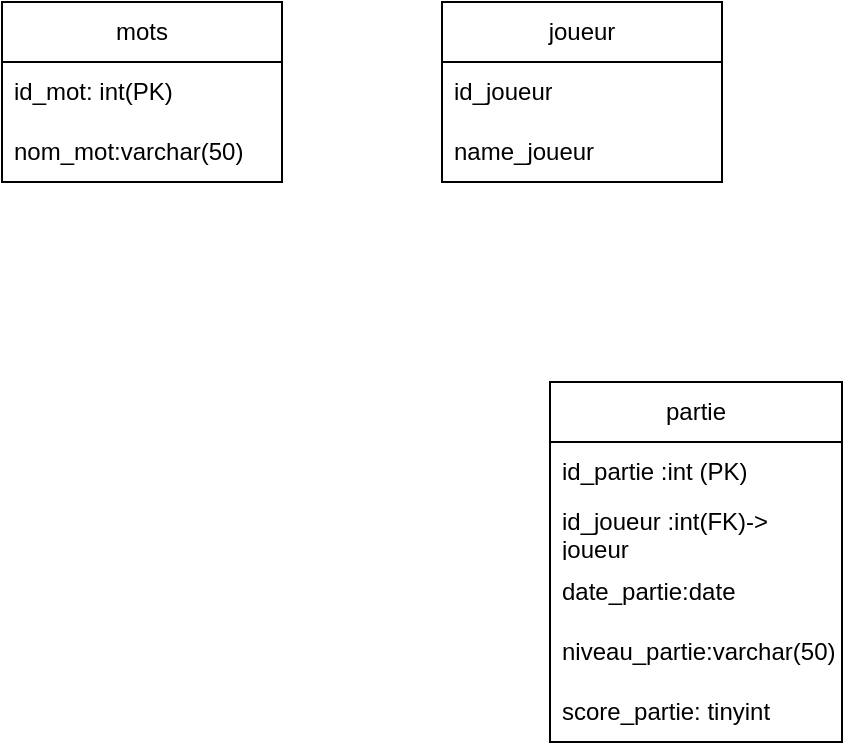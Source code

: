 <mxfile version="22.1.18" type="device">
  <diagram name="Page-1" id="S13N2q2G5aZiJt7UVOKo">
    <mxGraphModel dx="1002" dy="569" grid="1" gridSize="10" guides="1" tooltips="1" connect="1" arrows="1" fold="1" page="1" pageScale="1" pageWidth="827" pageHeight="1169" math="0" shadow="0">
      <root>
        <mxCell id="0" />
        <mxCell id="1" parent="0" />
        <mxCell id="wADLjzlsbj0_c-3QMHcp-1" value="mots" style="swimlane;fontStyle=0;childLayout=stackLayout;horizontal=1;startSize=30;horizontalStack=0;resizeParent=1;resizeParentMax=0;resizeLast=0;collapsible=1;marginBottom=0;whiteSpace=wrap;html=1;" vertex="1" parent="1">
          <mxGeometry x="70" y="50" width="140" height="90" as="geometry" />
        </mxCell>
        <mxCell id="wADLjzlsbj0_c-3QMHcp-2" value="id_mot: int(PK)" style="text;strokeColor=none;fillColor=none;align=left;verticalAlign=middle;spacingLeft=4;spacingRight=4;overflow=hidden;points=[[0,0.5],[1,0.5]];portConstraint=eastwest;rotatable=0;whiteSpace=wrap;html=1;" vertex="1" parent="wADLjzlsbj0_c-3QMHcp-1">
          <mxGeometry y="30" width="140" height="30" as="geometry" />
        </mxCell>
        <mxCell id="wADLjzlsbj0_c-3QMHcp-4" value="nom_mot:varchar(50)" style="text;strokeColor=none;fillColor=none;align=left;verticalAlign=middle;spacingLeft=4;spacingRight=4;overflow=hidden;points=[[0,0.5],[1,0.5]];portConstraint=eastwest;rotatable=0;whiteSpace=wrap;html=1;" vertex="1" parent="wADLjzlsbj0_c-3QMHcp-1">
          <mxGeometry y="60" width="140" height="30" as="geometry" />
        </mxCell>
        <mxCell id="wADLjzlsbj0_c-3QMHcp-5" value="partie" style="swimlane;fontStyle=0;childLayout=stackLayout;horizontal=1;startSize=30;horizontalStack=0;resizeParent=1;resizeParentMax=0;resizeLast=0;collapsible=1;marginBottom=0;whiteSpace=wrap;html=1;" vertex="1" parent="1">
          <mxGeometry x="344" y="240" width="146" height="180" as="geometry" />
        </mxCell>
        <mxCell id="wADLjzlsbj0_c-3QMHcp-6" value="id_partie :int (PK)" style="text;strokeColor=none;fillColor=none;align=left;verticalAlign=middle;spacingLeft=4;spacingRight=4;overflow=hidden;points=[[0,0.5],[1,0.5]];portConstraint=eastwest;rotatable=0;whiteSpace=wrap;html=1;" vertex="1" parent="wADLjzlsbj0_c-3QMHcp-5">
          <mxGeometry y="30" width="146" height="30" as="geometry" />
        </mxCell>
        <mxCell id="wADLjzlsbj0_c-3QMHcp-7" value="id_joueur :int(FK)-&amp;gt; joueur" style="text;strokeColor=none;fillColor=none;align=left;verticalAlign=middle;spacingLeft=4;spacingRight=4;overflow=hidden;points=[[0,0.5],[1,0.5]];portConstraint=eastwest;rotatable=0;whiteSpace=wrap;html=1;" vertex="1" parent="wADLjzlsbj0_c-3QMHcp-5">
          <mxGeometry y="60" width="146" height="30" as="geometry" />
        </mxCell>
        <mxCell id="wADLjzlsbj0_c-3QMHcp-8" value="date_partie:date" style="text;strokeColor=none;fillColor=none;align=left;verticalAlign=middle;spacingLeft=4;spacingRight=4;overflow=hidden;points=[[0,0.5],[1,0.5]];portConstraint=eastwest;rotatable=0;whiteSpace=wrap;html=1;" vertex="1" parent="wADLjzlsbj0_c-3QMHcp-5">
          <mxGeometry y="90" width="146" height="30" as="geometry" />
        </mxCell>
        <mxCell id="wADLjzlsbj0_c-3QMHcp-21" value="niveau_partie:varchar(50)" style="text;strokeColor=none;fillColor=none;align=left;verticalAlign=middle;spacingLeft=4;spacingRight=4;overflow=hidden;points=[[0,0.5],[1,0.5]];portConstraint=eastwest;rotatable=0;whiteSpace=wrap;html=1;" vertex="1" parent="wADLjzlsbj0_c-3QMHcp-5">
          <mxGeometry y="120" width="146" height="30" as="geometry" />
        </mxCell>
        <mxCell id="wADLjzlsbj0_c-3QMHcp-23" value="score_partie: tinyint" style="text;strokeColor=none;fillColor=none;align=left;verticalAlign=middle;spacingLeft=4;spacingRight=4;overflow=hidden;points=[[0,0.5],[1,0.5]];portConstraint=eastwest;rotatable=0;whiteSpace=wrap;html=1;" vertex="1" parent="wADLjzlsbj0_c-3QMHcp-5">
          <mxGeometry y="150" width="146" height="30" as="geometry" />
        </mxCell>
        <mxCell id="wADLjzlsbj0_c-3QMHcp-17" value="joueur" style="swimlane;fontStyle=0;childLayout=stackLayout;horizontal=1;startSize=30;horizontalStack=0;resizeParent=1;resizeParentMax=0;resizeLast=0;collapsible=1;marginBottom=0;whiteSpace=wrap;html=1;" vertex="1" parent="1">
          <mxGeometry x="290" y="50" width="140" height="90" as="geometry" />
        </mxCell>
        <mxCell id="wADLjzlsbj0_c-3QMHcp-18" value="id_joueur" style="text;strokeColor=none;fillColor=none;align=left;verticalAlign=middle;spacingLeft=4;spacingRight=4;overflow=hidden;points=[[0,0.5],[1,0.5]];portConstraint=eastwest;rotatable=0;whiteSpace=wrap;html=1;" vertex="1" parent="wADLjzlsbj0_c-3QMHcp-17">
          <mxGeometry y="30" width="140" height="30" as="geometry" />
        </mxCell>
        <mxCell id="wADLjzlsbj0_c-3QMHcp-19" value="name_joueur" style="text;strokeColor=none;fillColor=none;align=left;verticalAlign=middle;spacingLeft=4;spacingRight=4;overflow=hidden;points=[[0,0.5],[1,0.5]];portConstraint=eastwest;rotatable=0;whiteSpace=wrap;html=1;" vertex="1" parent="wADLjzlsbj0_c-3QMHcp-17">
          <mxGeometry y="60" width="140" height="30" as="geometry" />
        </mxCell>
      </root>
    </mxGraphModel>
  </diagram>
</mxfile>
